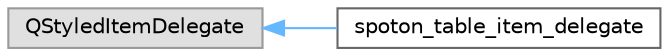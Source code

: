 digraph "Graphical Class Hierarchy"
{
 // LATEX_PDF_SIZE
  bgcolor="transparent";
  edge [fontname=Helvetica,fontsize=10,labelfontname=Helvetica,labelfontsize=10];
  node [fontname=Helvetica,fontsize=10,shape=box,height=0.2,width=0.4];
  rankdir="LR";
  Node0 [id="Node000000",label="QStyledItemDelegate",height=0.2,width=0.4,color="grey60", fillcolor="#E0E0E0", style="filled",tooltip=" "];
  Node0 -> Node1 [id="edge31_Node000000_Node000001",dir="back",color="steelblue1",style="solid",tooltip=" "];
  Node1 [id="Node000001",label="spoton_table_item_delegate",height=0.2,width=0.4,color="grey40", fillcolor="white", style="filled",URL="$classspoton__table__item__delegate.html",tooltip=" "];
}
